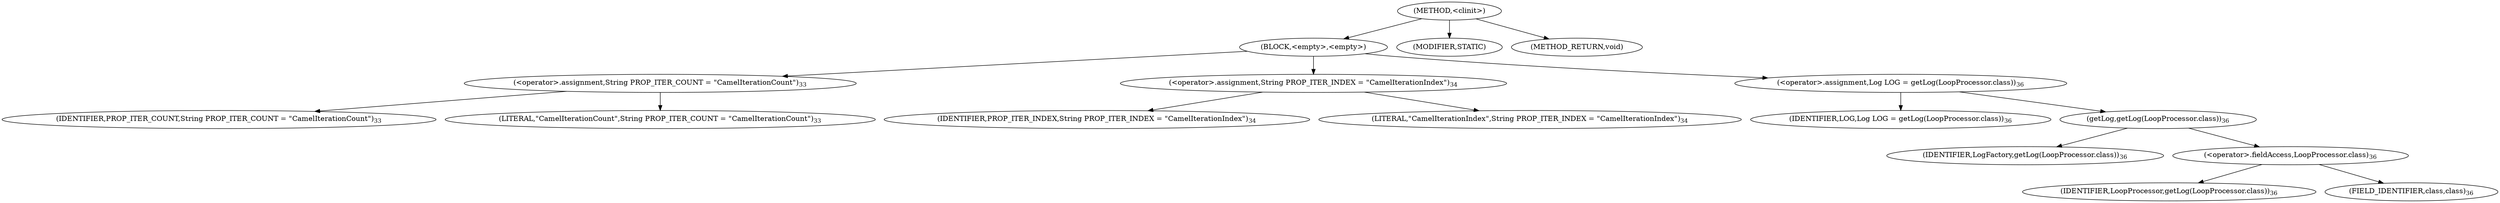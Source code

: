 digraph "&lt;clinit&gt;" {  
"155" [label = <(METHOD,&lt;clinit&gt;)> ]
"156" [label = <(BLOCK,&lt;empty&gt;,&lt;empty&gt;)> ]
"157" [label = <(&lt;operator&gt;.assignment,String PROP_ITER_COUNT = &quot;CamelIterationCount&quot;)<SUB>33</SUB>> ]
"158" [label = <(IDENTIFIER,PROP_ITER_COUNT,String PROP_ITER_COUNT = &quot;CamelIterationCount&quot;)<SUB>33</SUB>> ]
"159" [label = <(LITERAL,&quot;CamelIterationCount&quot;,String PROP_ITER_COUNT = &quot;CamelIterationCount&quot;)<SUB>33</SUB>> ]
"160" [label = <(&lt;operator&gt;.assignment,String PROP_ITER_INDEX = &quot;CamelIterationIndex&quot;)<SUB>34</SUB>> ]
"161" [label = <(IDENTIFIER,PROP_ITER_INDEX,String PROP_ITER_INDEX = &quot;CamelIterationIndex&quot;)<SUB>34</SUB>> ]
"162" [label = <(LITERAL,&quot;CamelIterationIndex&quot;,String PROP_ITER_INDEX = &quot;CamelIterationIndex&quot;)<SUB>34</SUB>> ]
"163" [label = <(&lt;operator&gt;.assignment,Log LOG = getLog(LoopProcessor.class))<SUB>36</SUB>> ]
"164" [label = <(IDENTIFIER,LOG,Log LOG = getLog(LoopProcessor.class))<SUB>36</SUB>> ]
"165" [label = <(getLog,getLog(LoopProcessor.class))<SUB>36</SUB>> ]
"166" [label = <(IDENTIFIER,LogFactory,getLog(LoopProcessor.class))<SUB>36</SUB>> ]
"167" [label = <(&lt;operator&gt;.fieldAccess,LoopProcessor.class)<SUB>36</SUB>> ]
"168" [label = <(IDENTIFIER,LoopProcessor,getLog(LoopProcessor.class))<SUB>36</SUB>> ]
"169" [label = <(FIELD_IDENTIFIER,class,class)<SUB>36</SUB>> ]
"170" [label = <(MODIFIER,STATIC)> ]
"171" [label = <(METHOD_RETURN,void)> ]
  "155" -> "156" 
  "155" -> "170" 
  "155" -> "171" 
  "156" -> "157" 
  "156" -> "160" 
  "156" -> "163" 
  "157" -> "158" 
  "157" -> "159" 
  "160" -> "161" 
  "160" -> "162" 
  "163" -> "164" 
  "163" -> "165" 
  "165" -> "166" 
  "165" -> "167" 
  "167" -> "168" 
  "167" -> "169" 
}
